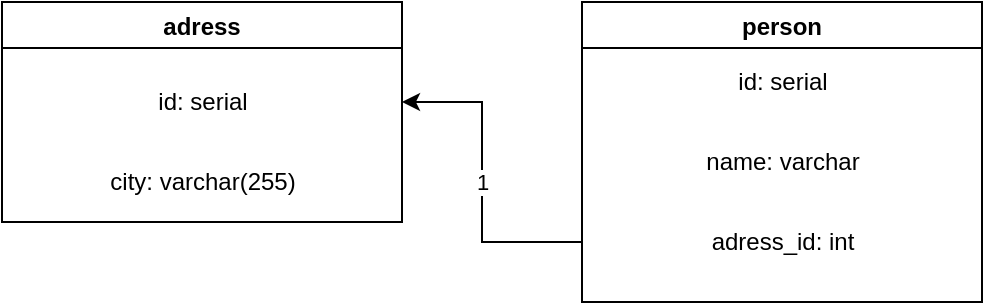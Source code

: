 <mxfile version="16.6.6" type="github">
  <diagram id="jjgfoXsm136PmNPmO6G6" name="Page-1">
    <mxGraphModel dx="740" dy="752" grid="1" gridSize="10" guides="1" tooltips="1" connect="1" arrows="1" fold="1" page="1" pageScale="1" pageWidth="827" pageHeight="1169" math="0" shadow="0">
      <root>
        <mxCell id="0" />
        <mxCell id="1" parent="0" />
        <mxCell id="Y47buEA7vqfz4hFLupwD-2" value="adress" style="swimlane;" vertex="1" parent="1">
          <mxGeometry x="80" y="120" width="200" height="110" as="geometry" />
        </mxCell>
        <mxCell id="Y47buEA7vqfz4hFLupwD-5" value="city: varchar(255)" style="text;html=1;align=center;verticalAlign=middle;resizable=0;points=[];autosize=1;strokeColor=none;fillColor=none;" vertex="1" parent="Y47buEA7vqfz4hFLupwD-2">
          <mxGeometry x="45" y="80" width="110" height="20" as="geometry" />
        </mxCell>
        <mxCell id="Y47buEA7vqfz4hFLupwD-4" value="id: serial" style="text;html=1;align=center;verticalAlign=middle;resizable=0;points=[];autosize=1;strokeColor=none;fillColor=none;" vertex="1" parent="Y47buEA7vqfz4hFLupwD-2">
          <mxGeometry x="70" y="40" width="60" height="20" as="geometry" />
        </mxCell>
        <mxCell id="Y47buEA7vqfz4hFLupwD-3" value="person" style="swimlane;" vertex="1" parent="1">
          <mxGeometry x="370" y="120" width="200" height="150" as="geometry" />
        </mxCell>
        <mxCell id="Y47buEA7vqfz4hFLupwD-6" value="id: serial" style="text;html=1;align=center;verticalAlign=middle;resizable=0;points=[];autosize=1;strokeColor=none;fillColor=none;" vertex="1" parent="Y47buEA7vqfz4hFLupwD-3">
          <mxGeometry x="70" y="30" width="60" height="20" as="geometry" />
        </mxCell>
        <mxCell id="Y47buEA7vqfz4hFLupwD-7" value="name: varchar" style="text;html=1;align=center;verticalAlign=middle;resizable=0;points=[];autosize=1;strokeColor=none;fillColor=none;" vertex="1" parent="Y47buEA7vqfz4hFLupwD-3">
          <mxGeometry x="55" y="70" width="90" height="20" as="geometry" />
        </mxCell>
        <mxCell id="Y47buEA7vqfz4hFLupwD-8" value="adress_id: int" style="text;html=1;align=center;verticalAlign=middle;resizable=0;points=[];autosize=1;strokeColor=none;fillColor=none;" vertex="1" parent="Y47buEA7vqfz4hFLupwD-3">
          <mxGeometry x="55" y="110" width="90" height="20" as="geometry" />
        </mxCell>
        <mxCell id="Y47buEA7vqfz4hFLupwD-12" value="" style="endArrow=classic;html=1;rounded=0;" edge="1" parent="1">
          <mxGeometry relative="1" as="geometry">
            <mxPoint x="370" y="240" as="sourcePoint" />
            <mxPoint x="280" y="170" as="targetPoint" />
            <Array as="points">
              <mxPoint x="320" y="240" />
              <mxPoint x="320" y="170" />
            </Array>
          </mxGeometry>
        </mxCell>
        <mxCell id="Y47buEA7vqfz4hFLupwD-13" value="1" style="edgeLabel;resizable=0;html=1;align=center;verticalAlign=middle;" connectable="0" vertex="1" parent="Y47buEA7vqfz4hFLupwD-12">
          <mxGeometry relative="1" as="geometry" />
        </mxCell>
      </root>
    </mxGraphModel>
  </diagram>
</mxfile>
